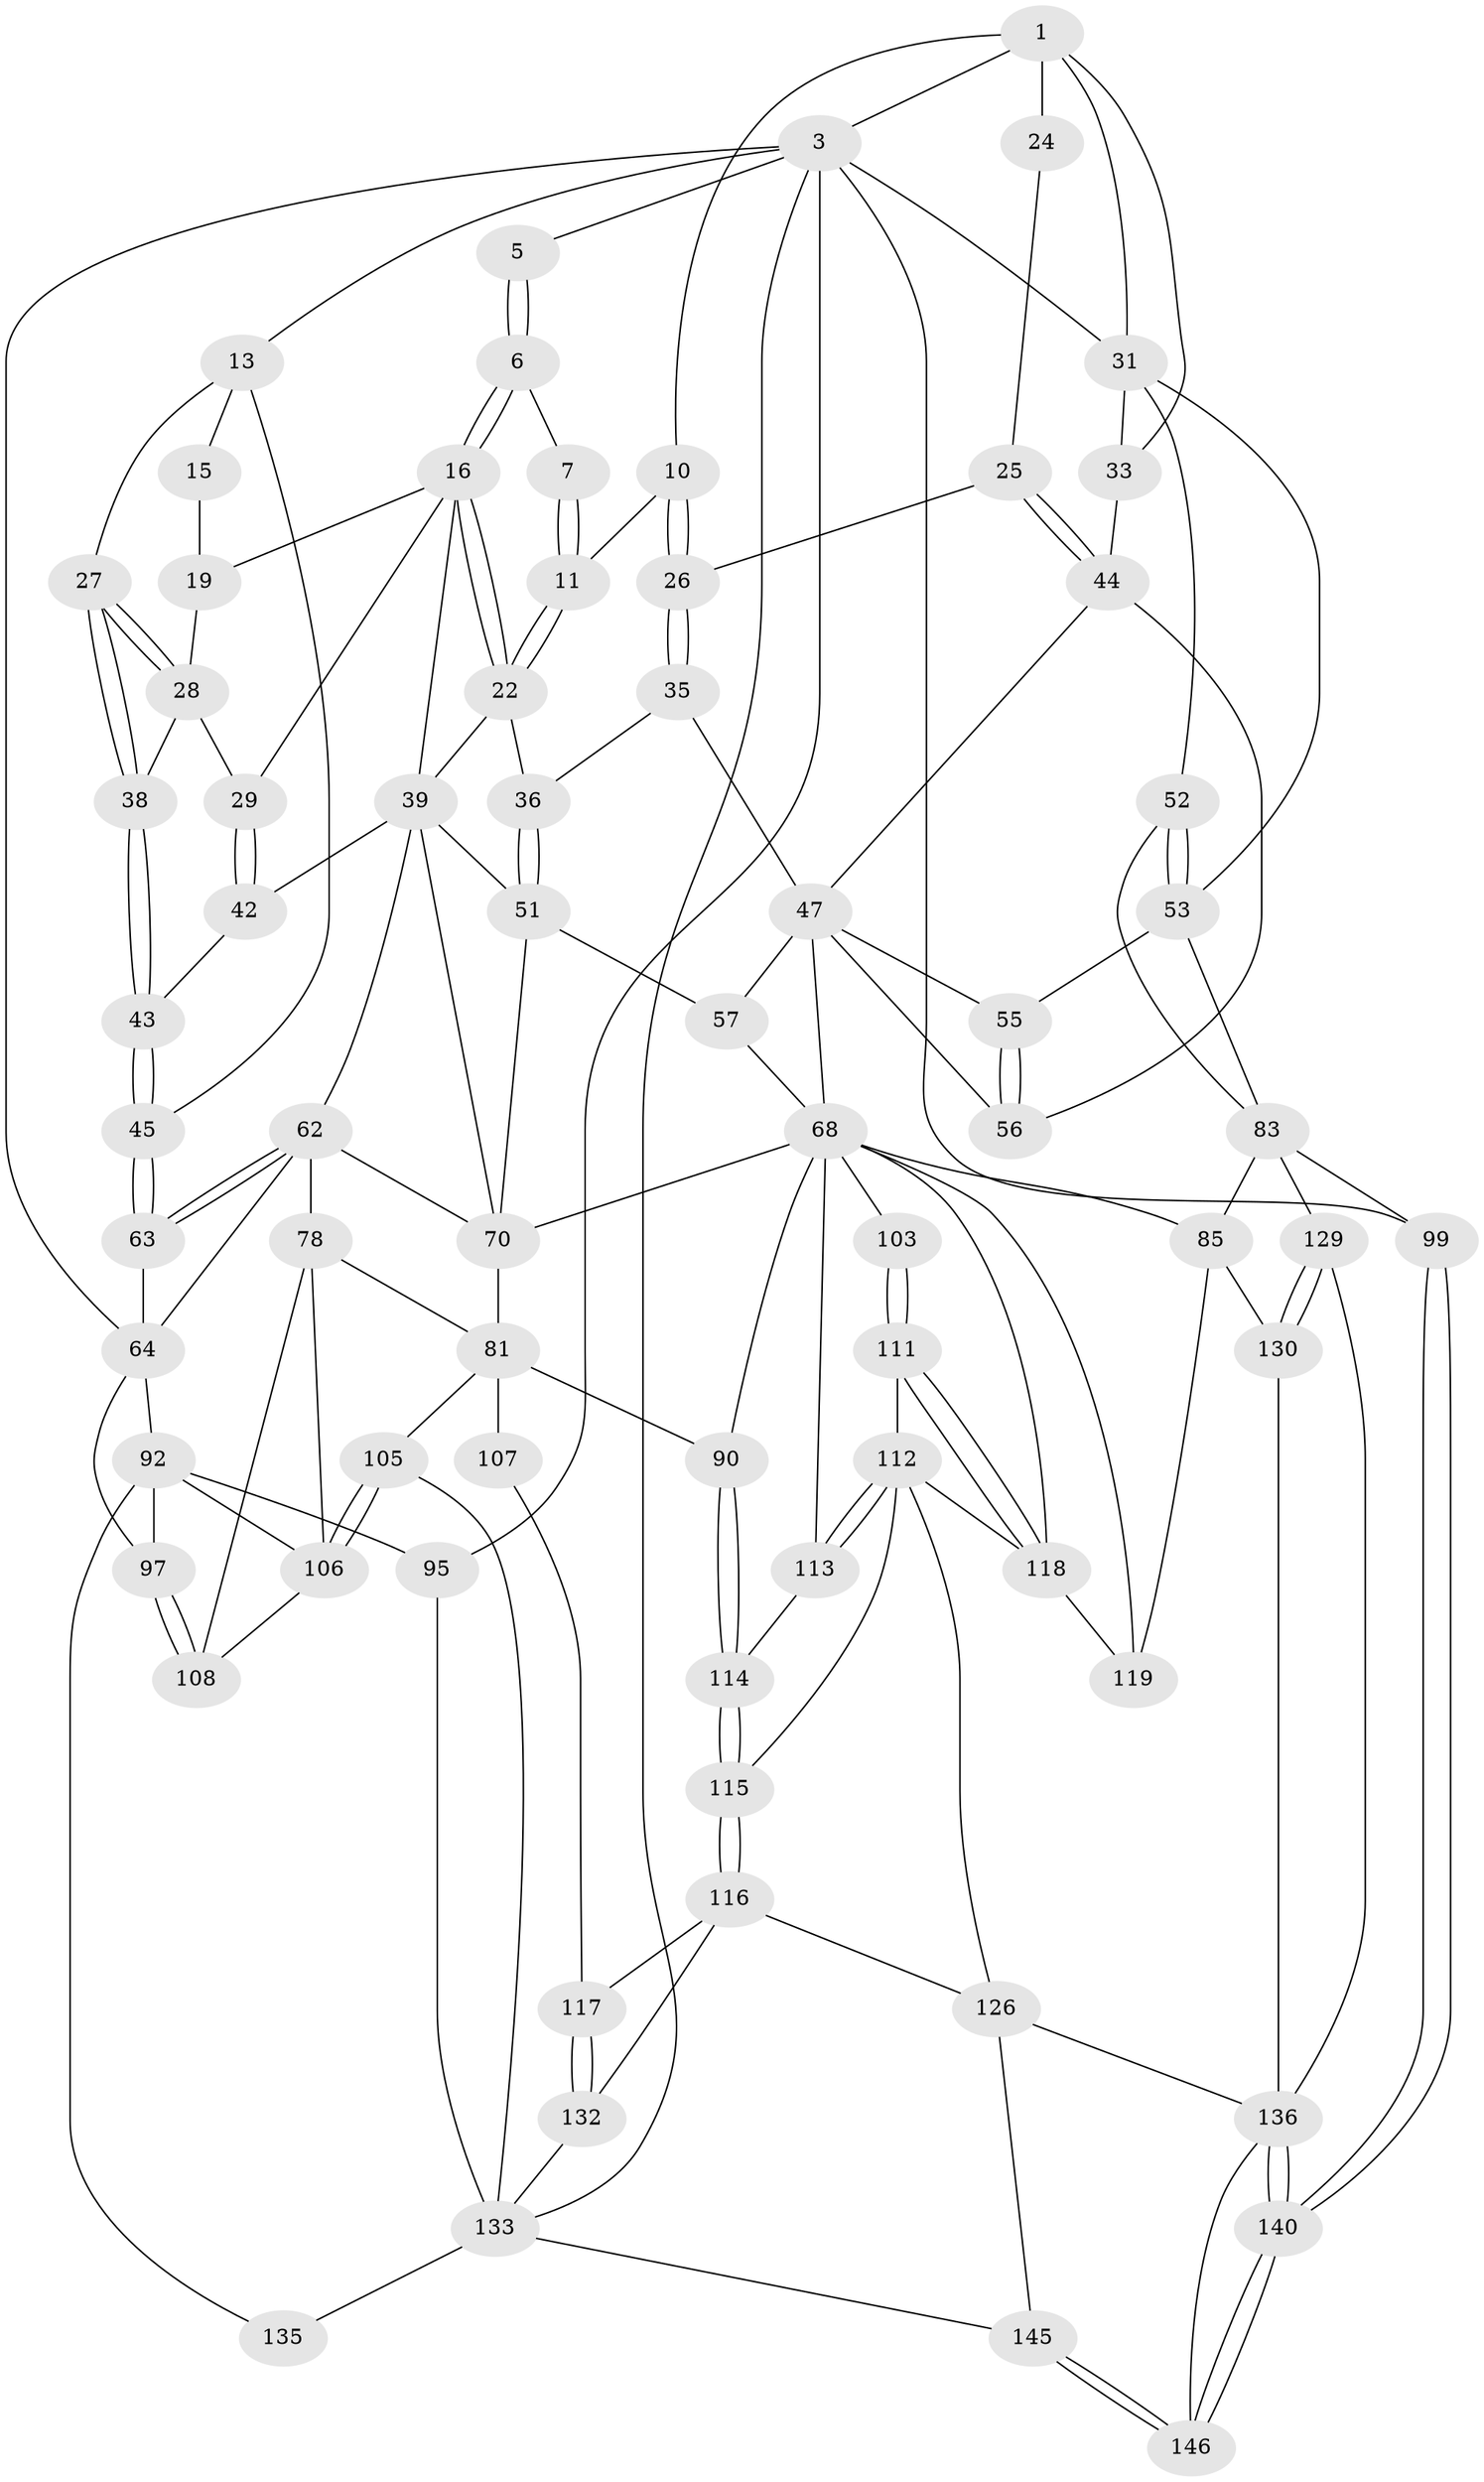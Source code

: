 // original degree distribution, {3: 0.02054794520547945, 6: 0.23972602739726026, 4: 0.23972602739726026, 5: 0.5}
// Generated by graph-tools (version 1.1) at 2025/17/03/09/25 04:17:22]
// undirected, 73 vertices, 165 edges
graph export_dot {
graph [start="1"]
  node [color=gray90,style=filled];
  1 [pos="+0.7217826841171158+0",super="+2+8"];
  3 [pos="+1+0",super="+4"];
  5 [pos="+0.2094729503976748+0"];
  6 [pos="+0.33002869556991415+0"];
  7 [pos="+0.4592294961512867+0"];
  10 [pos="+0.5805991107648731+0.0880512636054581"];
  11 [pos="+0.5627931638792548+0.07914223452644396"];
  13 [pos="+0+0.13192472949770123",super="+14"];
  15 [pos="+0.20407959154915217+0"];
  16 [pos="+0.366079084716227+0.0330441158749548",super="+17"];
  19 [pos="+0.16143793138403822+0.0870716386111686"];
  22 [pos="+0.39503963042290724+0.07589686786344281",super="+37"];
  24 [pos="+0.6961154673972025+0.09237192192989861"];
  25 [pos="+0.6502230908966611+0.1583672912698378"];
  26 [pos="+0.5921708178714509+0.16310148740117575"];
  27 [pos="+0.02584083263715609+0.11151999924244452"];
  28 [pos="+0.15140610995218623+0.0940914754827687",super="+30"];
  29 [pos="+0.20713027846100351+0.16082504239785045"];
  31 [pos="+0.9034214162861476+0.21043268778758267",super="+32+50"];
  33 [pos="+0.8515111078749378+0.22995101313039268",super="+34"];
  35 [pos="+0.5537928096657724+0.23365501218569013"];
  36 [pos="+0.46733500065213784+0.21589994738089435"];
  38 [pos="+0.1246163577309143+0.19746117168194857"];
  39 [pos="+0.2850281139461135+0.26119547833984363",super="+40"];
  42 [pos="+0.187048979360725+0.26466520653464104"];
  43 [pos="+0.14632305594893769+0.2604714465669563"];
  44 [pos="+0.7308823612512722+0.19290716915809272",super="+46"];
  45 [pos="+0.11260342543985558+0.27735058512414407"];
  47 [pos="+0.668913725244471+0.2939869234746336",super="+48+60"];
  51 [pos="+0.40325027784491124+0.3312346197597895",super="+59"];
  52 [pos="+1+0.368847265713778"];
  53 [pos="+0.949885827919072+0.41643889209386803",super="+54"];
  55 [pos="+0.7686304742273736+0.42067667814064014"];
  56 [pos="+0.7657240903090339+0.4090599219220302"];
  57 [pos="+0.539476527390399+0.3286347077664668",super="+58"];
  62 [pos="+0.130261720872534+0.4449988689234202",super="+71"];
  63 [pos="+0.05095532149206397+0.34371304600781133"];
  64 [pos="+0.03372162643007729+0.34496504609098866",super="+65+73"];
  68 [pos="+0.6144930530448229+0.5301885506462564",super="+69+86"];
  70 [pos="+0.2944827415423824+0.44917641085381566",super="+74"];
  78 [pos="+0.20770408287668757+0.5484071820217544",super="+79"];
  81 [pos="+0.32413095462255787+0.563596141945101",super="+91+82"];
  83 [pos="+0.8885619062287397+0.6157503624098306",super="+87+84"];
  85 [pos="+0.6764193474361063+0.6104057812333982",super="+121"];
  90 [pos="+0.3692323937650515+0.6456217959627917"];
  92 [pos="+0+0.6989481566325544",super="+98+93"];
  95 [pos="+0+0.867767325599218"];
  97 [pos="+0+0.6339397315269591"];
  99 [pos="+1+1"];
  103 [pos="+0.5108181522238926+0.6587777744214408"];
  105 [pos="+0.2555652175027714+0.7006014977342685"];
  106 [pos="+0.2533899408014973+0.7002723407991438",super="+109"];
  107 [pos="+0.29319349498522107+0.7012835707766523"];
  108 [pos="+0.1500045428736982+0.613403360366449"];
  111 [pos="+0.4735816494406249+0.7060098464697705"];
  112 [pos="+0.467526573656108+0.7056060625875502",super="+122"];
  113 [pos="+0.4359634697707071+0.664027970495754"];
  114 [pos="+0.3930394077469639+0.6986510332627803"];
  115 [pos="+0.3768670131685903+0.7307534331357399",super="+123"];
  116 [pos="+0.358354099606663+0.736987799099202",super="+125"];
  117 [pos="+0.3459556198621545+0.7366707967281744"];
  118 [pos="+0.5374741198510483+0.7517105103104734",super="+120"];
  119 [pos="+0.6079984217341996+0.7706330645008534"];
  126 [pos="+0.4532047343722752+0.9035712553736986",super="+139"];
  129 [pos="+0.8466671361800236+0.7044580149980674",super="+131"];
  130 [pos="+0.7084006018925125+0.8541865104939225"];
  132 [pos="+0.3320703540186487+0.8795114953554809"];
  133 [pos="+0.2689932433941906+0.8929110607695034",super="+134+142"];
  135 [pos="+0.17221813978065184+0.8682092978705308",super="+141"];
  136 [pos="+0.9148207995748019+0.7942926860935593",super="+137"];
  140 [pos="+1+1"];
  145 [pos="+0.4476225746857562+1"];
  146 [pos="+0.970192596134735+1"];
  1 -- 3;
  1 -- 31;
  1 -- 24 [weight=2];
  1 -- 10;
  1 -- 33;
  3 -- 99 [weight=2];
  3 -- 64;
  3 -- 5;
  3 -- 13;
  3 -- 95;
  3 -- 133;
  3 -- 31;
  5 -- 6;
  5 -- 6;
  6 -- 7;
  6 -- 16;
  6 -- 16;
  7 -- 11;
  7 -- 11;
  10 -- 11;
  10 -- 26;
  10 -- 26;
  11 -- 22;
  11 -- 22;
  13 -- 45;
  13 -- 27;
  13 -- 15;
  15 -- 19;
  16 -- 22;
  16 -- 22;
  16 -- 19;
  16 -- 29;
  16 -- 39;
  19 -- 28;
  22 -- 36;
  22 -- 39;
  24 -- 25;
  25 -- 26;
  25 -- 44;
  25 -- 44;
  26 -- 35;
  26 -- 35;
  27 -- 28;
  27 -- 28;
  27 -- 38;
  27 -- 38;
  28 -- 29;
  28 -- 38;
  29 -- 42;
  29 -- 42;
  31 -- 33;
  31 -- 53;
  31 -- 52;
  33 -- 44 [weight=2];
  35 -- 36;
  35 -- 47;
  36 -- 51;
  36 -- 51;
  38 -- 43;
  38 -- 43;
  39 -- 51;
  39 -- 70;
  39 -- 42;
  39 -- 62;
  42 -- 43;
  43 -- 45;
  43 -- 45;
  44 -- 56;
  44 -- 47;
  45 -- 63;
  45 -- 63;
  47 -- 57 [weight=2];
  47 -- 68;
  47 -- 55;
  47 -- 56;
  51 -- 70;
  51 -- 57;
  52 -- 53;
  52 -- 53;
  52 -- 83;
  53 -- 83;
  53 -- 55;
  55 -- 56;
  55 -- 56;
  57 -- 68;
  62 -- 63;
  62 -- 63;
  62 -- 78 [weight=2];
  62 -- 64;
  62 -- 70;
  63 -- 64;
  64 -- 92;
  64 -- 97;
  68 -- 113;
  68 -- 90;
  68 -- 103 [weight=2];
  68 -- 85;
  68 -- 118;
  68 -- 119;
  68 -- 70;
  70 -- 81;
  78 -- 106;
  78 -- 108;
  78 -- 81;
  81 -- 90;
  81 -- 107 [weight=2];
  81 -- 105;
  83 -- 99;
  83 -- 129 [weight=2];
  83 -- 85;
  85 -- 130;
  85 -- 119;
  90 -- 114;
  90 -- 114;
  92 -- 97;
  92 -- 106 [weight=2];
  92 -- 135 [weight=2];
  92 -- 95;
  95 -- 133;
  97 -- 108;
  97 -- 108;
  99 -- 140;
  99 -- 140;
  103 -- 111;
  103 -- 111;
  105 -- 106;
  105 -- 106;
  105 -- 133;
  106 -- 108;
  107 -- 117;
  111 -- 112;
  111 -- 118;
  111 -- 118;
  112 -- 113;
  112 -- 113;
  112 -- 126;
  112 -- 115;
  112 -- 118;
  113 -- 114;
  114 -- 115;
  114 -- 115;
  115 -- 116 [weight=2];
  115 -- 116;
  116 -- 117;
  116 -- 132;
  116 -- 126;
  117 -- 132;
  117 -- 132;
  118 -- 119;
  126 -- 145;
  126 -- 136;
  129 -- 130;
  129 -- 130;
  129 -- 136;
  130 -- 136;
  132 -- 133;
  133 -- 135 [weight=2];
  133 -- 145;
  136 -- 140;
  136 -- 140;
  136 -- 146;
  140 -- 146;
  140 -- 146;
  145 -- 146;
  145 -- 146;
}
